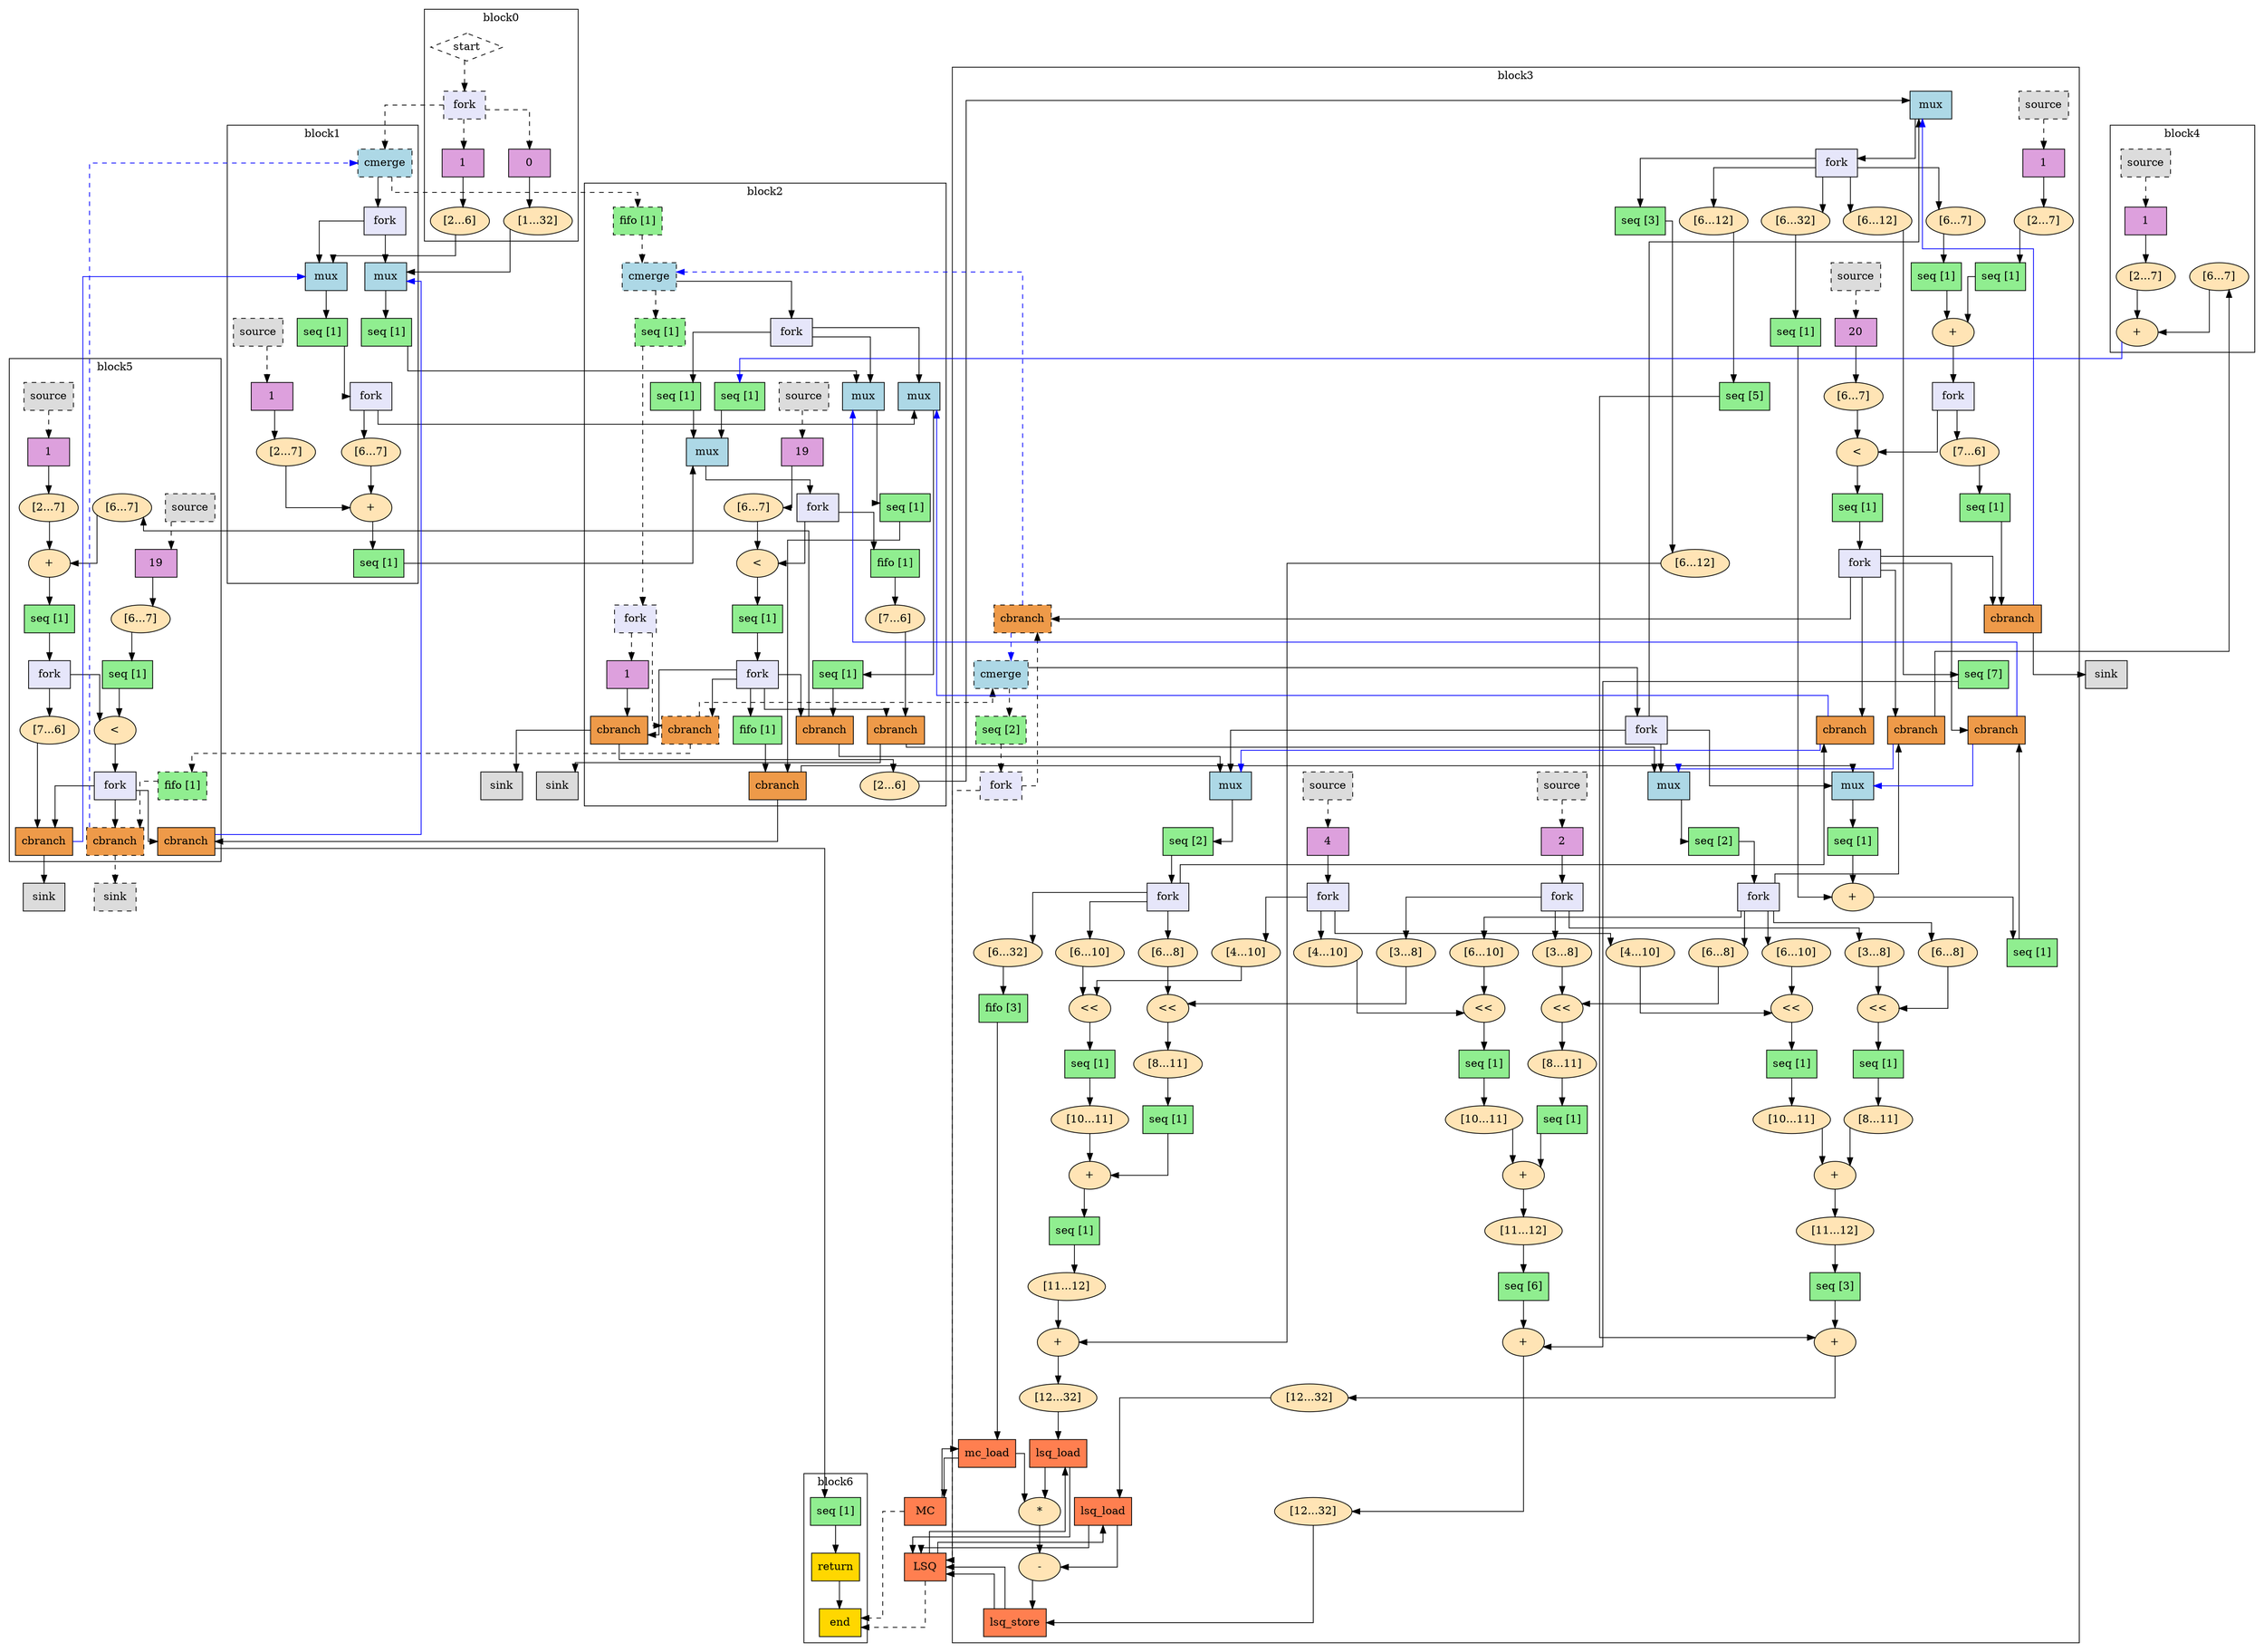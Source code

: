 Digraph G {
  splines=ortho;
  compound=true; // Allow edges between clusters
  // Function arguments
  "start" [mlir_op="handshake.arg", shape=diamond, style=dashed, label="start", ]
  // Function operations
  "lsq0" [mlir_op="handshake.lsq", fillcolor=coral, shape=box, label="LSQ", style="filled", ]
  "mem_controller0" [mlir_op="handshake.mem_controller", fillcolor=coral, shape=box, label="MC", style="filled", ]
  "fork0" [mlir_op="handshake.fork", fillcolor=lavender, shape=box, label="fork", style="filled, dashed", ]
  "constant0" [mlir_op="handshake.constant", fillcolor=plum, shape=box, label="1", style="filled", ]
  "constant1" [mlir_op="handshake.constant", fillcolor=plum, shape=box, label="0", style="filled", ]
  "extsi0" [mlir_op="arith.extsi", fillcolor=moccasin, shape=oval, label="[2...6]", style="filled", ]
  "extsi1" [mlir_op="arith.extsi", fillcolor=moccasin, shape=oval, label="[1...32]", style="filled", ]
  "mux0" [mlir_op="handshake.mux", fillcolor=lightblue, shape=box, label="mux", style="filled", ]
  "buffer11" [mlir_op="handshake.buffer", fillcolor=lightgreen, shape=box, label="seq [1]", style="filled", ]
  "fork1" [mlir_op="handshake.fork", fillcolor=lavender, shape=box, label="fork", style="filled", ]
  "extsi11" [mlir_op="arith.extsi", fillcolor=moccasin, shape=oval, label="[6...7]", style="filled", ]
  "mux1" [mlir_op="handshake.mux", fillcolor=lightblue, shape=box, label="mux", style="filled", ]
  "control_merge0" [mlir_op="handshake.control_merge", fillcolor=lightblue, shape=box, label="cmerge", style="filled, dashed", ]
  "fork2" [mlir_op="handshake.fork", fillcolor=lavender, shape=box, label="fork", style="filled", ]
  "source0" [mlir_op="handshake.source", fillcolor=gainsboro, shape=box, label="source", style="filled, dashed", ]
  "constant2" [mlir_op="handshake.constant", fillcolor=plum, shape=box, label="1", style="filled", ]
  "extsi12" [mlir_op="arith.extsi", fillcolor=moccasin, shape=oval, label="[2...7]", style="filled", ]
  "addi1" [mlir_op="arith.addi", fillcolor=moccasin, shape=oval, label="+", style="filled", ]
  "buffer26" [mlir_op="handshake.buffer", fillcolor=lightgreen, shape=box, label="seq [1]", style="filled", ]
  "buffer35" [mlir_op="handshake.buffer", fillcolor=lightgreen, shape=box, label="seq [1]", style="filled", ]
  "buffer28" [mlir_op="handshake.buffer", fillcolor=lightgreen, shape=box, label="seq [1]", style="filled", ]
  "buffer32" [mlir_op="handshake.buffer", fillcolor=lightgreen, shape=box, label="seq [1]", style="filled", ]
  "mux2" [mlir_op="handshake.mux", fillcolor=lightblue, shape=box, label="mux", style="filled", ]
  "fork3" [mlir_op="handshake.fork", fillcolor=lavender, shape=box, label="fork", style="filled", ]
  "buffer38" [mlir_op="handshake.buffer", fillcolor=lightgreen, shape=box, label="fifo [1]", style="filled", ]
  "trunci0" [mlir_op="arith.trunci", fillcolor=moccasin, shape=oval, label="[7...6]", style="filled", ]
  "mux3" [mlir_op="handshake.mux", fillcolor=lightblue, shape=box, label="mux", style="filled", ]
  "mux4" [mlir_op="handshake.mux", fillcolor=lightblue, shape=box, label="mux", style="filled", ]
  "buffer17" [mlir_op="handshake.buffer", fillcolor=lightgreen, shape=box, label="fifo [1]", style="filled, dashed", ]
  "control_merge1" [mlir_op="handshake.control_merge", fillcolor=lightblue, shape=box, label="cmerge", style="filled, dashed", ]
  "fork4" [mlir_op="handshake.fork", fillcolor=lavender, shape=box, label="fork", style="filled", ]
  "buffer19" [mlir_op="handshake.buffer", fillcolor=lightgreen, shape=box, label="seq [1]", style="filled, dashed", ]
  "fork5" [mlir_op="handshake.fork", fillcolor=lavender, shape=box, label="fork", style="filled, dashed", ]
  "constant5" [mlir_op="handshake.constant", fillcolor=plum, shape=box, label="1", style="filled", ]
  "source1" [mlir_op="handshake.source", fillcolor=gainsboro, shape=box, label="source", style="filled, dashed", ]
  "constant13" [mlir_op="handshake.constant", fillcolor=plum, shape=box, label="19", style="filled", ]
  "extsi13" [mlir_op="arith.extsi", fillcolor=moccasin, shape=oval, label="[6...7]", style="filled", ]
  "cmpi0" [mlir_op="arith.cmpi<", fillcolor=moccasin, shape=oval, label="<", style="filled", ]
  "buffer12" [mlir_op="handshake.buffer", fillcolor=lightgreen, shape=box, label="seq [1]", style="filled", ]
  "fork6" [mlir_op="handshake.fork", fillcolor=lavender, shape=box, label="fork", style="filled", ]
  "cond_br0" [mlir_op="handshake.cond_br", fillcolor=tan2, shape=box, label="cbranch", style="filled", ]
  "sink0" [mlir_op="handshake.sink", fillcolor=gainsboro, shape=box, label="sink", style="filled", ]
  "extsi14" [mlir_op="arith.extsi", fillcolor=moccasin, shape=oval, label="[2...6]", style="filled", ]
  "buffer2" [mlir_op="handshake.buffer", fillcolor=lightgreen, shape=box, label="fifo [1]", style="filled", ]
  "buffer7" [mlir_op="handshake.buffer", fillcolor=lightgreen, shape=box, label="seq [1]", style="filled", ]
  "cond_br4" [mlir_op="handshake.cond_br", fillcolor=tan2, shape=box, label="cbranch", style="filled", ]
  "buffer18" [mlir_op="handshake.buffer", fillcolor=lightgreen, shape=box, label="seq [1]", style="filled", ]
  "cond_br1" [mlir_op="handshake.cond_br", fillcolor=tan2, shape=box, label="cbranch", style="filled", ]
  "cond_br2" [mlir_op="handshake.cond_br", fillcolor=tan2, shape=box, label="cbranch", style="filled", ]
  "sink1" [mlir_op="handshake.sink", fillcolor=gainsboro, shape=box, label="sink", style="filled", ]
  "cond_br7" [mlir_op="handshake.cond_br", fillcolor=tan2, shape=box, label="cbranch", style="filled, dashed", ]
  "mux9" [mlir_op="handshake.mux", fillcolor=lightblue, shape=box, label="mux", style="filled", ]
  "fork7" [mlir_op="handshake.fork", fillcolor=lavender, shape=box, label="fork", style="filled", ]
  "buffer13" [mlir_op="handshake.buffer", fillcolor=lightgreen, shape=box, label="seq [3]", style="filled", ]
  "extsi15" [mlir_op="arith.extsi", fillcolor=moccasin, shape=oval, label="[6...12]", style="filled", ]
  "extsi16" [mlir_op="arith.extsi", fillcolor=moccasin, shape=oval, label="[6...12]", style="filled", ]
  "extsi17" [mlir_op="arith.extsi", fillcolor=moccasin, shape=oval, label="[6...12]", style="filled", ]
  "extsi18" [mlir_op="arith.extsi", fillcolor=moccasin, shape=oval, label="[6...7]", style="filled", ]
  "extsi19" [mlir_op="arith.extsi", fillcolor=moccasin, shape=oval, label="[6...32]", style="filled", ]
  "mux6" [mlir_op="handshake.mux", fillcolor=lightblue, shape=box, label="mux", style="filled", ]
  "mux5" [mlir_op="handshake.mux", fillcolor=lightblue, shape=box, label="mux", style="filled", ]
  "buffer15" [mlir_op="handshake.buffer", fillcolor=lightgreen, shape=box, label="seq [2]", style="filled", ]
  "fork8" [mlir_op="handshake.fork", fillcolor=lavender, shape=box, label="fork", style="filled", ]
  "extsi2" [mlir_op="arith.extsi", fillcolor=moccasin, shape=oval, label="[6...10]", style="filled", ]
  "extsi3" [mlir_op="arith.extsi", fillcolor=moccasin, shape=oval, label="[6...8]", style="filled", ]
  "extsi20" [mlir_op="arith.extsi", fillcolor=moccasin, shape=oval, label="[6...32]", style="filled", ]
  "mux7" [mlir_op="handshake.mux", fillcolor=lightblue, shape=box, label="mux", style="filled", ]
  "buffer31" [mlir_op="handshake.buffer", fillcolor=lightgreen, shape=box, label="seq [2]", style="filled", ]
  "fork9" [mlir_op="handshake.fork", fillcolor=lavender, shape=box, label="fork", style="filled", ]
  "extsi21" [mlir_op="arith.extsi", fillcolor=moccasin, shape=oval, label="[6...10]", style="filled", ]
  "extsi22" [mlir_op="arith.extsi", fillcolor=moccasin, shape=oval, label="[6...8]", style="filled", ]
  "extsi23" [mlir_op="arith.extsi", fillcolor=moccasin, shape=oval, label="[6...10]", style="filled", ]
  "extsi24" [mlir_op="arith.extsi", fillcolor=moccasin, shape=oval, label="[6...8]", style="filled", ]
  "control_merge2" [mlir_op="handshake.control_merge", fillcolor=lightblue, shape=box, label="cmerge", style="filled, dashed", ]
  "fork10" [mlir_op="handshake.fork", fillcolor=lavender, shape=box, label="fork", style="filled", ]
  "buffer10" [mlir_op="handshake.buffer", fillcolor=lightgreen, shape=box, label="seq [2]", style="filled, dashed", ]
  "fork11" [mlir_op="handshake.fork", fillcolor=lavender, shape=box, label="fork", style="filled, dashed", ]
  "source2" [mlir_op="handshake.source", fillcolor=gainsboro, shape=box, label="source", style="filled, dashed", ]
  "constant14" [mlir_op="handshake.constant", fillcolor=plum, shape=box, label="20", style="filled", ]
  "extsi25" [mlir_op="arith.extsi", fillcolor=moccasin, shape=oval, label="[6...7]", style="filled", ]
  "source3" [mlir_op="handshake.source", fillcolor=gainsboro, shape=box, label="source", style="filled, dashed", ]
  "constant15" [mlir_op="handshake.constant", fillcolor=plum, shape=box, label="1", style="filled", ]
  "extsi26" [mlir_op="arith.extsi", fillcolor=moccasin, shape=oval, label="[2...7]", style="filled", ]
  "source4" [mlir_op="handshake.source", fillcolor=gainsboro, shape=box, label="source", style="filled, dashed", ]
  "constant16" [mlir_op="handshake.constant", fillcolor=plum, shape=box, label="4", style="filled", ]
  "fork12" [mlir_op="handshake.fork", fillcolor=lavender, shape=box, label="fork", style="filled", ]
  "extui0" [mlir_op="arith.extui", fillcolor=moccasin, shape=oval, label="[4...10]", style="filled", ]
  "extui1" [mlir_op="arith.extui", fillcolor=moccasin, shape=oval, label="[4...10]", style="filled", ]
  "extui2" [mlir_op="arith.extui", fillcolor=moccasin, shape=oval, label="[4...10]", style="filled", ]
  "source5" [mlir_op="handshake.source", fillcolor=gainsboro, shape=box, label="source", style="filled, dashed", ]
  "constant17" [mlir_op="handshake.constant", fillcolor=plum, shape=box, label="2", style="filled", ]
  "fork13" [mlir_op="handshake.fork", fillcolor=lavender, shape=box, label="fork", style="filled", ]
  "extui3" [mlir_op="arith.extui", fillcolor=moccasin, shape=oval, label="[3...8]", style="filled", ]
  "extui4" [mlir_op="arith.extui", fillcolor=moccasin, shape=oval, label="[3...8]", style="filled", ]
  "extui5" [mlir_op="arith.extui", fillcolor=moccasin, shape=oval, label="[3...8]", style="filled", ]
  "shli0" [mlir_op="arith.shli", fillcolor=moccasin, shape=oval, label="<<", style="filled", ]
  "buffer20" [mlir_op="handshake.buffer", fillcolor=lightgreen, shape=box, label="seq [1]", style="filled", ]
  "extsi27" [mlir_op="arith.extsi", fillcolor=moccasin, shape=oval, label="[8...11]", style="filled", ]
  "shli1" [mlir_op="arith.shli", fillcolor=moccasin, shape=oval, label="<<", style="filled", ]
  "buffer4" [mlir_op="handshake.buffer", fillcolor=lightgreen, shape=box, label="seq [1]", style="filled", ]
  "extsi28" [mlir_op="arith.extsi", fillcolor=moccasin, shape=oval, label="[10...11]", style="filled", ]
  "addi2" [mlir_op="arith.addi", fillcolor=moccasin, shape=oval, label="+", style="filled", ]
  "extsi29" [mlir_op="arith.extsi", fillcolor=moccasin, shape=oval, label="[11...12]", style="filled", ]
  "buffer3" [mlir_op="handshake.buffer", fillcolor=lightgreen, shape=box, label="seq [5]", style="filled", ]
  "buffer34" [mlir_op="handshake.buffer", fillcolor=lightgreen, shape=box, label="seq [3]", style="filled", ]
  "addi3" [mlir_op="arith.addi", fillcolor=moccasin, shape=oval, label="+", style="filled", ]
  "extsi30" [mlir_op="arith.extsi", fillcolor=moccasin, shape=oval, label="[12...32]", style="filled", ]
  "lsq_load0" [mlir_op="handshake.lsq_load", fillcolor=coral, shape=box, label="lsq_load", style="filled", ]
  "buffer36" [mlir_op="handshake.buffer", fillcolor=lightgreen, shape=box, label="fifo [3]", style="filled", ]
  "mc_load0" [mlir_op="handshake.mc_load", fillcolor=coral, shape=box, label="mc_load", style="filled", ]
  "shli2" [mlir_op="arith.shli", fillcolor=moccasin, shape=oval, label="<<", style="filled", ]
  "extsi4" [mlir_op="arith.extsi", fillcolor=moccasin, shape=oval, label="[8...11]", style="filled", ]
  "shli3" [mlir_op="arith.shli", fillcolor=moccasin, shape=oval, label="<<", style="filled", ]
  "buffer37" [mlir_op="handshake.buffer", fillcolor=lightgreen, shape=box, label="seq [1]", style="filled", ]
  "extsi31" [mlir_op="arith.extsi", fillcolor=moccasin, shape=oval, label="[10...11]", style="filled", ]
  "buffer21" [mlir_op="handshake.buffer", fillcolor=lightgreen, shape=box, label="seq [1]", style="filled", ]
  "addi4" [mlir_op="arith.addi", fillcolor=moccasin, shape=oval, label="+", style="filled", ]
  "buffer5" [mlir_op="handshake.buffer", fillcolor=lightgreen, shape=box, label="seq [1]", style="filled", ]
  "extsi32" [mlir_op="arith.extsi", fillcolor=moccasin, shape=oval, label="[11...12]", style="filled", ]
  "addi5" [mlir_op="arith.addi", fillcolor=moccasin, shape=oval, label="+", style="filled", ]
  "extsi33" [mlir_op="arith.extsi", fillcolor=moccasin, shape=oval, label="[12...32]", style="filled", ]
  "lsq_load1" [mlir_op="handshake.lsq_load", fillcolor=coral, shape=box, label="lsq_load", style="filled", ]
  "muli0" [mlir_op="arith.muli", fillcolor=moccasin, shape=oval, label="*", style="filled", ]
  "subi0" [mlir_op="arith.subi", fillcolor=moccasin, shape=oval, label="-", style="filled", ]
  "shli4" [mlir_op="arith.shli", fillcolor=moccasin, shape=oval, label="<<", style="filled", ]
  "extsi34" [mlir_op="arith.extsi", fillcolor=moccasin, shape=oval, label="[8...11]", style="filled", ]
  "shli5" [mlir_op="arith.shli", fillcolor=moccasin, shape=oval, label="<<", style="filled", ]
  "buffer6" [mlir_op="handshake.buffer", fillcolor=lightgreen, shape=box, label="seq [1]", style="filled", ]
  "extsi35" [mlir_op="arith.extsi", fillcolor=moccasin, shape=oval, label="[10...11]", style="filled", ]
  "buffer0" [mlir_op="handshake.buffer", fillcolor=lightgreen, shape=box, label="seq [1]", style="filled", ]
  "addi6" [mlir_op="arith.addi", fillcolor=moccasin, shape=oval, label="+", style="filled", ]
  "extsi36" [mlir_op="arith.extsi", fillcolor=moccasin, shape=oval, label="[11...12]", style="filled", ]
  "buffer8" [mlir_op="handshake.buffer", fillcolor=lightgreen, shape=box, label="seq [7]", style="filled", ]
  "buffer22" [mlir_op="handshake.buffer", fillcolor=lightgreen, shape=box, label="seq [6]", style="filled", ]
  "addi7" [mlir_op="arith.addi", fillcolor=moccasin, shape=oval, label="+", style="filled", ]
  "extsi37" [mlir_op="arith.extsi", fillcolor=moccasin, shape=oval, label="[12...32]", style="filled", ]
  "lsq_store0" [mlir_op="handshake.lsq_store", fillcolor=coral, shape=box, label="lsq_store", style="filled", ]
  "buffer9" [mlir_op="handshake.buffer", fillcolor=lightgreen, shape=box, label="seq [1]", style="filled", ]
  "buffer25" [mlir_op="handshake.buffer", fillcolor=lightgreen, shape=box, label="seq [1]", style="filled", ]
  "addi0" [mlir_op="arith.addi", fillcolor=moccasin, shape=oval, label="+", style="filled", ]
  "buffer14" [mlir_op="handshake.buffer", fillcolor=lightgreen, shape=box, label="seq [1]", style="filled", ]
  "buffer24" [mlir_op="handshake.buffer", fillcolor=lightgreen, shape=box, label="seq [1]", style="filled", ]
  "addi11" [mlir_op="arith.addi", fillcolor=moccasin, shape=oval, label="+", style="filled", ]
  "fork14" [mlir_op="handshake.fork", fillcolor=lavender, shape=box, label="fork", style="filled", ]
  "trunci1" [mlir_op="arith.trunci", fillcolor=moccasin, shape=oval, label="[7...6]", style="filled", ]
  "cmpi1" [mlir_op="arith.cmpi<", fillcolor=moccasin, shape=oval, label="<", style="filled", ]
  "buffer27" [mlir_op="handshake.buffer", fillcolor=lightgreen, shape=box, label="seq [1]", style="filled", ]
  "fork15" [mlir_op="handshake.fork", fillcolor=lavender, shape=box, label="fork", style="filled", ]
  "buffer1" [mlir_op="handshake.buffer", fillcolor=lightgreen, shape=box, label="seq [1]", style="filled", ]
  "cond_br3" [mlir_op="handshake.cond_br", fillcolor=tan2, shape=box, label="cbranch", style="filled", ]
  "sink2" [mlir_op="handshake.sink", fillcolor=gainsboro, shape=box, label="sink", style="filled", ]
  "buffer33" [mlir_op="handshake.buffer", fillcolor=lightgreen, shape=box, label="seq [1]", style="filled", ]
  "cond_br12" [mlir_op="handshake.cond_br", fillcolor=tan2, shape=box, label="cbranch", style="filled", ]
  "cond_br5" [mlir_op="handshake.cond_br", fillcolor=tan2, shape=box, label="cbranch", style="filled", ]
  "cond_br6" [mlir_op="handshake.cond_br", fillcolor=tan2, shape=box, label="cbranch", style="filled", ]
  "cond_br15" [mlir_op="handshake.cond_br", fillcolor=tan2, shape=box, label="cbranch", style="filled, dashed", ]
  "extsi5" [mlir_op="arith.extsi", fillcolor=moccasin, shape=oval, label="[6...7]", style="filled", ]
  "source6" [mlir_op="handshake.source", fillcolor=gainsboro, shape=box, label="source", style="filled, dashed", ]
  "constant18" [mlir_op="handshake.constant", fillcolor=plum, shape=box, label="1", style="filled", ]
  "extsi38" [mlir_op="arith.extsi", fillcolor=moccasin, shape=oval, label="[2...7]", style="filled", ]
  "addi8" [mlir_op="arith.addi", fillcolor=moccasin, shape=oval, label="+", style="filled", ]
  "extsi6" [mlir_op="arith.extsi", fillcolor=moccasin, shape=oval, label="[6...7]", style="filled", ]
  "source7" [mlir_op="handshake.source", fillcolor=gainsboro, shape=box, label="source", style="filled, dashed", ]
  "constant19" [mlir_op="handshake.constant", fillcolor=plum, shape=box, label="1", style="filled", ]
  "extsi39" [mlir_op="arith.extsi", fillcolor=moccasin, shape=oval, label="[2...7]", style="filled", ]
  "source8" [mlir_op="handshake.source", fillcolor=gainsboro, shape=box, label="source", style="filled, dashed", ]
  "constant20" [mlir_op="handshake.constant", fillcolor=plum, shape=box, label="19", style="filled", ]
  "extsi7" [mlir_op="arith.extsi", fillcolor=moccasin, shape=oval, label="[6...7]", style="filled", ]
  "addi9" [mlir_op="arith.addi", fillcolor=moccasin, shape=oval, label="+", style="filled", ]
  "buffer29" [mlir_op="handshake.buffer", fillcolor=lightgreen, shape=box, label="seq [1]", style="filled", ]
  "fork16" [mlir_op="handshake.fork", fillcolor=lavender, shape=box, label="fork", style="filled", ]
  "trunci2" [mlir_op="arith.trunci", fillcolor=moccasin, shape=oval, label="[7...6]", style="filled", ]
  "buffer30" [mlir_op="handshake.buffer", fillcolor=lightgreen, shape=box, label="seq [1]", style="filled", ]
  "cmpi2" [mlir_op="arith.cmpi<", fillcolor=moccasin, shape=oval, label="<", style="filled", ]
  "fork17" [mlir_op="handshake.fork", fillcolor=lavender, shape=box, label="fork", style="filled", ]
  "cond_br8" [mlir_op="handshake.cond_br", fillcolor=tan2, shape=box, label="cbranch", style="filled", ]
  "sink3" [mlir_op="handshake.sink", fillcolor=gainsboro, shape=box, label="sink", style="filled", ]
  "cond_br21" [mlir_op="handshake.cond_br", fillcolor=tan2, shape=box, label="cbranch", style="filled", ]
  "buffer23" [mlir_op="handshake.buffer", fillcolor=lightgreen, shape=box, label="fifo [1]", style="filled, dashed", ]
  "cond_br22" [mlir_op="handshake.cond_br", fillcolor=tan2, shape=box, label="cbranch", style="filled, dashed", ]
  "sink4" [mlir_op="handshake.sink", fillcolor=gainsboro, shape=box, label="sink", style="filled, dashed", ]
  "buffer16" [mlir_op="handshake.buffer", fillcolor=lightgreen, shape=box, label="seq [1]", style="filled", ]
  "d_return0" [mlir_op="handshake.d_return", fillcolor=gold, shape=box, label="return", style="filled", ]
  "end0" [mlir_op="handshake.end", fillcolor=gold, shape=box, label="end", style="filled", ]
  // Edges within basic block 0
  subgraph "cluster0" {
    label="block0"
    "fork0" -> "constant1" [style=dashed, ]
    "fork0" -> "constant0" [style=dashed, ]
    "constant0" -> "extsi0" []
    "constant1" -> "extsi1" []
    "start" -> "fork0" [style=dashed, ]
  }
  // Edges outgoing of basic block 0
  "fork0" -> "control_merge0" [style=dashed, ]
  "extsi0" -> "mux0" []
  "extsi1" -> "mux1" []
  // Edges within basic block 2
  subgraph "cluster2" {
    label="block2"
    "buffer28" -> "mux2" []
    "buffer32" -> "mux2" []
    "mux2" -> "fork3" []
    "fork3" -> "buffer38" []
    "fork3" -> "cmpi0" []
    "buffer38" -> "trunci0" []
    "trunci0" -> "cond_br2" []
    "mux3" -> "buffer7" []
    "mux4" -> "buffer18" []
    "buffer17" -> "control_merge1" [style=dashed, ]
    "control_merge1" -> "buffer19" [style=dashed, ]
    "control_merge1" -> "fork4" []
    "fork4" -> "mux4" []
    "fork4" -> "buffer28" []
    "fork4" -> "mux3" []
    "buffer19" -> "fork5" [style=dashed, ]
    "fork5" -> "constant5" [style=dashed, ]
    "fork5" -> "cond_br7" [style=dashed, ]
    "constant5" -> "cond_br0" []
    "source1" -> "constant13" [style=dashed, ]
    "constant13" -> "extsi13" []
    "extsi13" -> "cmpi0" []
    "cmpi0" -> "buffer12" []
    "buffer12" -> "fork6" []
    "fork6" -> "cond_br2" []
    "fork6" -> "cond_br1" []
    "fork6" -> "buffer2" []
    "fork6" -> "cond_br7" []
    "fork6" -> "cond_br0" []
    "cond_br0" -> "extsi14" []
    "buffer2" -> "cond_br4" []
    "buffer7" -> "cond_br4" []
    "buffer18" -> "cond_br1" []
  }
  // Edges outgoing of basic block 2
  "cond_br0" -> "sink0" []
  "extsi14" -> "mux9" []
  "cond_br4" -> "mux6" []
  "cond_br4" -> "cond_br21" []
  "cond_br1" -> "mux5" []
  "cond_br1" -> "extsi6" []
  "cond_br2" -> "mux7" []
  "cond_br2" -> "sink1" []
  "cond_br7" -> "control_merge2" [style=dashed, ]
  "cond_br7" -> "buffer23" [style=dashed, ]
  // Edges within basic block 4
  subgraph "cluster4" {
    label="block4"
    "extsi5" -> "addi8" []
    "source6" -> "constant18" [style=dashed, ]
    "constant18" -> "extsi38" []
    "extsi38" -> "addi8" []
  }
  // Edges outgoing of basic block 4
  "addi8" -> "buffer32" [ color="blue"]
  // Edges within basic block 6
  subgraph "cluster6" {
    label="block6"
    "buffer16" -> "d_return0" []
    "d_return0" -> "end0" []
  }
  // Edges within basic block 1
  subgraph "cluster1" {
    label="block1"
    "mux0" -> "buffer11" []
    "buffer11" -> "fork1" []
    "fork1" -> "extsi11" []
    "extsi11" -> "addi1" []
    "mux1" -> "buffer35" []
    "control_merge0" -> "fork2" []
    "fork2" -> "mux0" []
    "fork2" -> "mux1" []
    "source0" -> "constant2" [style=dashed, ]
    "constant2" -> "extsi12" []
    "extsi12" -> "addi1" []
    "addi1" -> "buffer26" []
  }
  // Edges outgoing of basic block 1
  "fork1" -> "mux4" []
  "control_merge0" -> "buffer17" [style=dashed, ]
  "buffer26" -> "mux2" []
  "buffer35" -> "mux3" []
  // Edges within basic block 3
  subgraph "cluster3" {
    label="block3"
    "mux9" -> "fork7" []
    "fork7" -> "buffer13" []
    "fork7" -> "extsi16" []
    "fork7" -> "extsi17" []
    "fork7" -> "extsi18" []
    "fork7" -> "extsi19" []
    "buffer13" -> "extsi15" []
    "extsi15" -> "addi5" []
    "extsi16" -> "buffer8" []
    "extsi17" -> "buffer3" []
    "extsi18" -> "buffer14" []
    "extsi19" -> "buffer9" []
    "mux6" -> "buffer25" []
    "mux5" -> "buffer15" []
    "buffer15" -> "fork8" []
    "fork8" -> "cond_br5" []
    "fork8" -> "extsi2" []
    "fork8" -> "extsi3" []
    "fork8" -> "extsi20" []
    "extsi2" -> "shli3" []
    "extsi3" -> "shli2" []
    "extsi20" -> "buffer36" []
    "mux7" -> "buffer31" []
    "buffer31" -> "fork9" []
    "fork9" -> "cond_br6" []
    "fork9" -> "extsi21" []
    "fork9" -> "extsi22" []
    "fork9" -> "extsi23" []
    "fork9" -> "extsi24" []
    "extsi21" -> "shli5" []
    "extsi22" -> "shli4" []
    "extsi23" -> "shli1" []
    "extsi24" -> "shli0" []
    "control_merge2" -> "buffer10" [style=dashed, ]
    "control_merge2" -> "fork10" []
    "fork10" -> "mux5" []
    "fork10" -> "mux7" []
    "fork10" -> "mux9" []
    "fork10" -> "mux6" []
    "buffer10" -> "fork11" [style=dashed, ]
    "fork11" -> "cond_br15" [style=dashed, ]
    "source2" -> "constant14" [style=dashed, ]
    "constant14" -> "extsi25" []
    "extsi25" -> "cmpi1" []
    "source3" -> "constant15" [style=dashed, ]
    "constant15" -> "extsi26" []
    "extsi26" -> "buffer24" []
    "source4" -> "constant16" [style=dashed, ]
    "constant16" -> "fork12" []
    "fork12" -> "extui0" []
    "fork12" -> "extui1" []
    "fork12" -> "extui2" []
    "extui0" -> "shli3" []
    "extui1" -> "shli5" []
    "extui2" -> "shli1" []
    "source5" -> "constant17" [style=dashed, ]
    "constant17" -> "fork13" []
    "fork13" -> "extui3" []
    "fork13" -> "extui4" []
    "fork13" -> "extui5" []
    "extui3" -> "shli2" []
    "extui4" -> "shli4" []
    "extui5" -> "shli0" []
    "shli0" -> "buffer20" []
    "buffer20" -> "extsi27" []
    "extsi27" -> "addi2" []
    "shli1" -> "buffer4" []
    "buffer4" -> "extsi28" []
    "extsi28" -> "addi2" []
    "addi2" -> "extsi29" []
    "extsi29" -> "buffer34" []
    "buffer3" -> "addi3" []
    "buffer34" -> "addi3" []
    "addi3" -> "extsi30" []
    "extsi30" -> "lsq_load0" []
    "lsq_load0" -> "subi0" []
    "buffer36" -> "mc_load0" []
    "mc_load0" -> "muli0" []
    "shli2" -> "extsi4" []
    "extsi4" -> "buffer21" []
    "shli3" -> "buffer37" []
    "buffer37" -> "extsi31" []
    "extsi31" -> "addi4" []
    "buffer21" -> "addi4" []
    "addi4" -> "buffer5" []
    "buffer5" -> "extsi32" []
    "extsi32" -> "addi5" []
    "addi5" -> "extsi33" []
    "extsi33" -> "lsq_load1" []
    "lsq_load1" -> "muli0" []
    "muli0" -> "subi0" []
    "subi0" -> "lsq_store0" []
    "shli4" -> "extsi34" []
    "extsi34" -> "buffer0" []
    "shli5" -> "buffer6" []
    "buffer6" -> "extsi35" []
    "extsi35" -> "addi6" []
    "buffer0" -> "addi6" []
    "addi6" -> "extsi36" []
    "extsi36" -> "buffer22" []
    "buffer8" -> "addi7" []
    "buffer22" -> "addi7" []
    "addi7" -> "extsi37" []
    "extsi37" -> "lsq_store0" []
    "buffer9" -> "addi0" []
    "buffer25" -> "addi0" []
    "addi0" -> "buffer33" []
    "buffer14" -> "addi11" []
    "buffer24" -> "addi11" []
    "addi11" -> "fork14" []
    "fork14" -> "trunci1" []
    "fork14" -> "cmpi1" []
    "trunci1" -> "buffer1" []
    "cmpi1" -> "buffer27" []
    "buffer27" -> "fork15" []
    "fork15" -> "cond_br3" []
    "fork15" -> "cond_br5" []
    "fork15" -> "cond_br6" []
    "fork15" -> "cond_br12" []
    "fork15" -> "cond_br15" []
    "buffer1" -> "cond_br3" []
    "cond_br3" -> "mux9" [ color="blue"]
    "buffer33" -> "cond_br12" []
    "cond_br12" -> "mux6" [ color="blue"]
    "cond_br5" -> "mux5" [ color="blue"]
    "cond_br6" -> "mux7" [ color="blue"]
    "cond_br15" -> "control_merge2" [style=dashed,  color="blue"]
  }
  // Edges outgoing of basic block 3
  "fork11" -> "lsq0" [style=dashed, ]
  "lsq_load0" -> "lsq0" []
  "mc_load0" -> "mem_controller0" []
  "lsq_load1" -> "lsq0" []
  "lsq_store0" -> "lsq0" []
  "lsq_store0" -> "lsq0" []
  "cond_br3" -> "sink2" []
  "cond_br12" -> "mux3" [ color="blue"]
  "cond_br5" -> "mux4" [ color="blue"]
  "cond_br6" -> "extsi5" []
  "cond_br15" -> "control_merge1" [style=dashed,  color="blue"]
  // Edges within basic block 5
  subgraph "cluster5" {
    label="block5"
    "extsi6" -> "addi9" []
    "source7" -> "constant19" [style=dashed, ]
    "constant19" -> "extsi39" []
    "extsi39" -> "addi9" []
    "source8" -> "constant20" [style=dashed, ]
    "constant20" -> "extsi7" []
    "extsi7" -> "buffer30" []
    "addi9" -> "buffer29" []
    "buffer29" -> "fork16" []
    "fork16" -> "trunci2" []
    "fork16" -> "cmpi2" []
    "trunci2" -> "cond_br8" []
    "buffer30" -> "cmpi2" []
    "cmpi2" -> "fork17" []
    "fork17" -> "cond_br8" []
    "fork17" -> "cond_br21" []
    "fork17" -> "cond_br22" []
    "buffer23" -> "cond_br22" [style=dashed, ]
  }
  // Edges outgoing of basic block 5
  "cond_br8" -> "mux0" [ color="blue"]
  "cond_br8" -> "sink3" []
  "cond_br21" -> "mux1" [ color="blue"]
  "cond_br21" -> "buffer16" []
  "cond_br22" -> "control_merge0" [style=dashed,  color="blue"]
  "cond_br22" -> "sink4" [style=dashed, ]
  // Edges outside of all basic blocks
  "lsq0" -> "lsq_load0" []
  "lsq0" -> "lsq_load1" []
  "lsq0" -> "end0" [style=dashed, ]
  "mem_controller0" -> "mc_load0" []
  "mem_controller0" -> "end0" [style=dashed, ]
}
